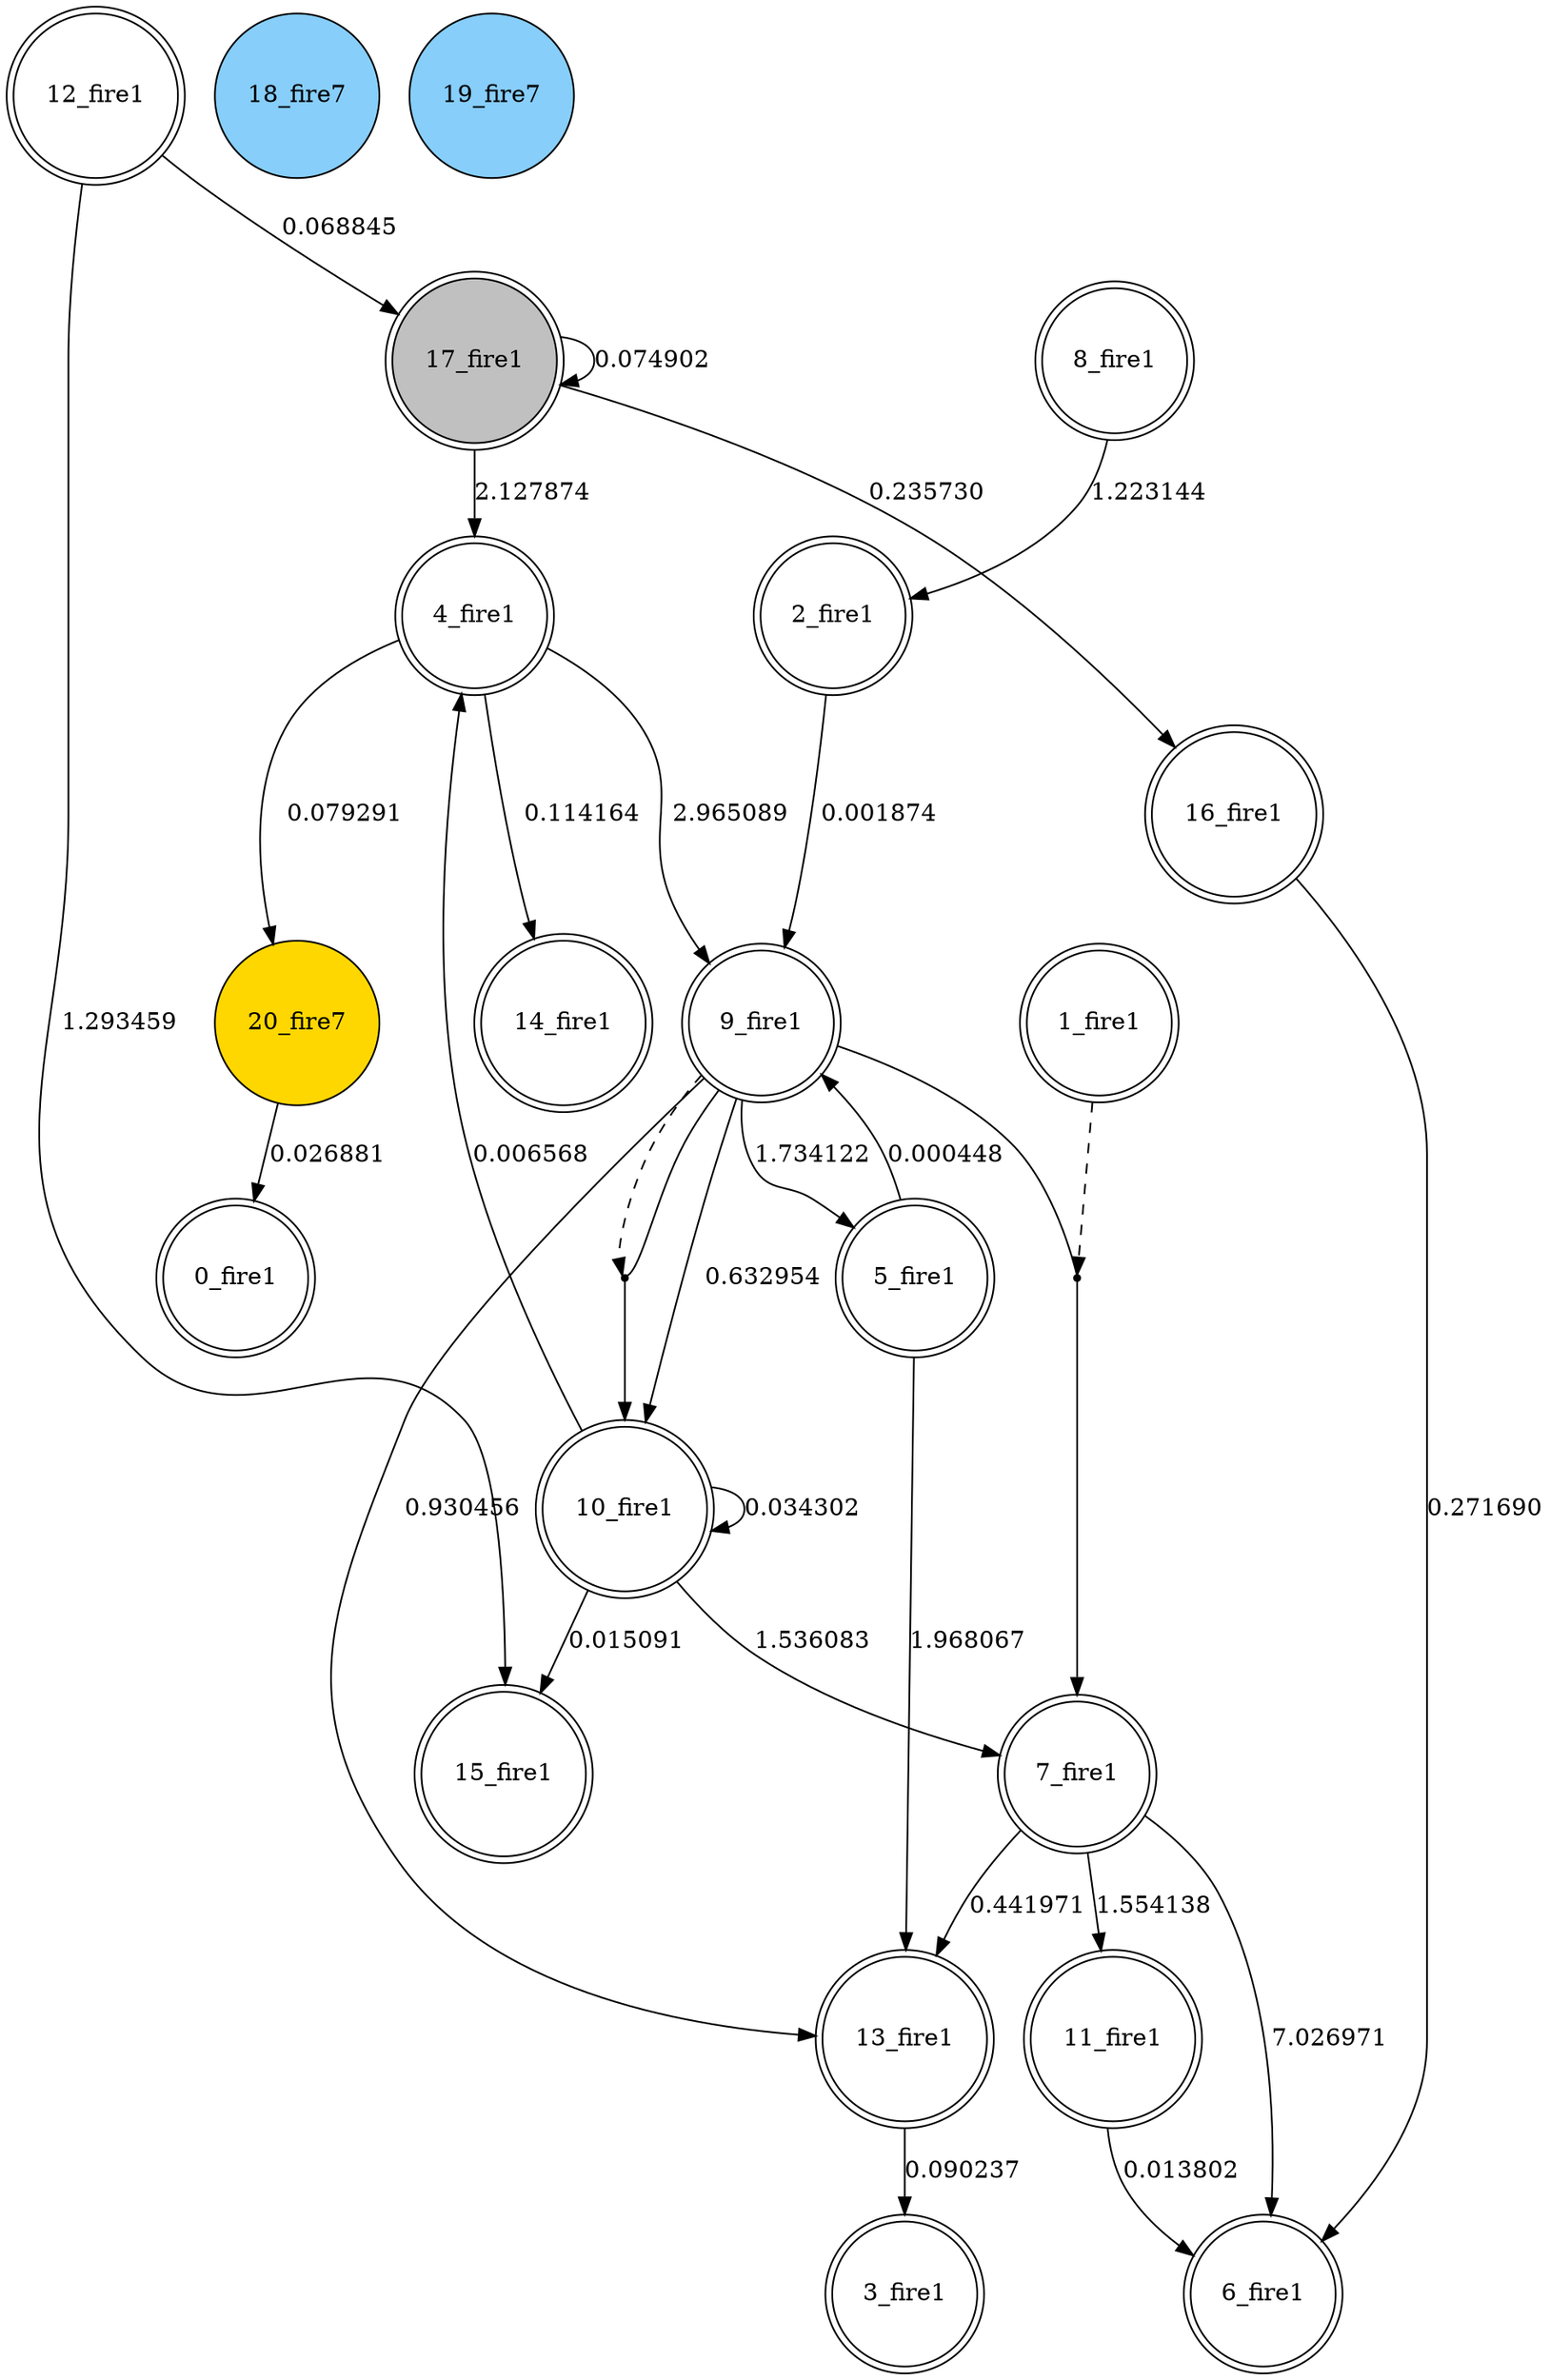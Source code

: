 digraph G {
 node[shape = circle]
0 [label="0_fire1",shape=doublecircle]
1 [label="1_fire1",shape=doublecircle]
2 [label="2_fire1",shape=doublecircle]
3 [label="3_fire1",shape=doublecircle]
4 [label="4_fire1",shape=doublecircle]
5 [label="5_fire1",shape=doublecircle]
6 [label="6_fire1",shape=doublecircle]
7 [label="7_fire1",shape=doublecircle]
8 [label="8_fire1",shape=doublecircle]
9 [label="9_fire1",shape=doublecircle]
10 [label="10_fire1",shape=doublecircle]
11 [label="11_fire1",shape=doublecircle]
12 [label="12_fire1",shape=doublecircle]
13 [label="13_fire1",shape=doublecircle]
14 [label="14_fire1",shape=doublecircle]
15 [label="15_fire1",shape=doublecircle]
16 [label="16_fire1",shape=doublecircle]
17 [label="17_fire1",shape=doublecircle, style=filled, fillcolor=gray]
18 [label="18_fire7",style=filled, fillcolor=lightskyblue]
19 [label="19_fire7",style=filled, fillcolor=lightskyblue]
20 [label="20_fire7",style=filled, fillcolor=gold]
8 -> 2 [label="1.223144"]
12 -> 15 [label="1.293459"]
5 -> 9 [label="0.000448"]
20 -> 0 [label="0.026881"]
17 -> 17 [label="0.074902"]
17 -> 4 [label="2.127874"]
21 [shape=point, label=""]
1 -> 21 [style=dashed] 
9 -> 21 [dir=none]
21 -> 7 
12 -> 17 [label="0.068845"]
10 -> 7 [label="1.536083"]
11 -> 6 [label="0.013802"]
2 -> 9 [label="0.001874"]
5 -> 13 [label="1.968067"]
9 -> 10 [label="0.632954"]
17 -> 16 [label="0.235730"]
10 -> 10 [label="0.034302"]
10 -> 15 [label="0.015091"]
4 -> 20 [label="0.079291"]
13 -> 3 [label="0.090237"]
7 -> 6 [label="7.026971"]
4 -> 14 [label="0.114164"]
10 -> 4 [label="0.006568"]
16 -> 6 [label="0.271690"]
7 -> 11 [label="1.554138"]
9 -> 5 [label="1.734122"]
4 -> 9 [label="2.965089"]
7 -> 13 [label="0.441971"]
22 [shape=point, label=""]
9 -> 22 [style=dashed] 
9 -> 22 [dir=none]
22 -> 10 
9 -> 13 [label="0.930456"]
}
